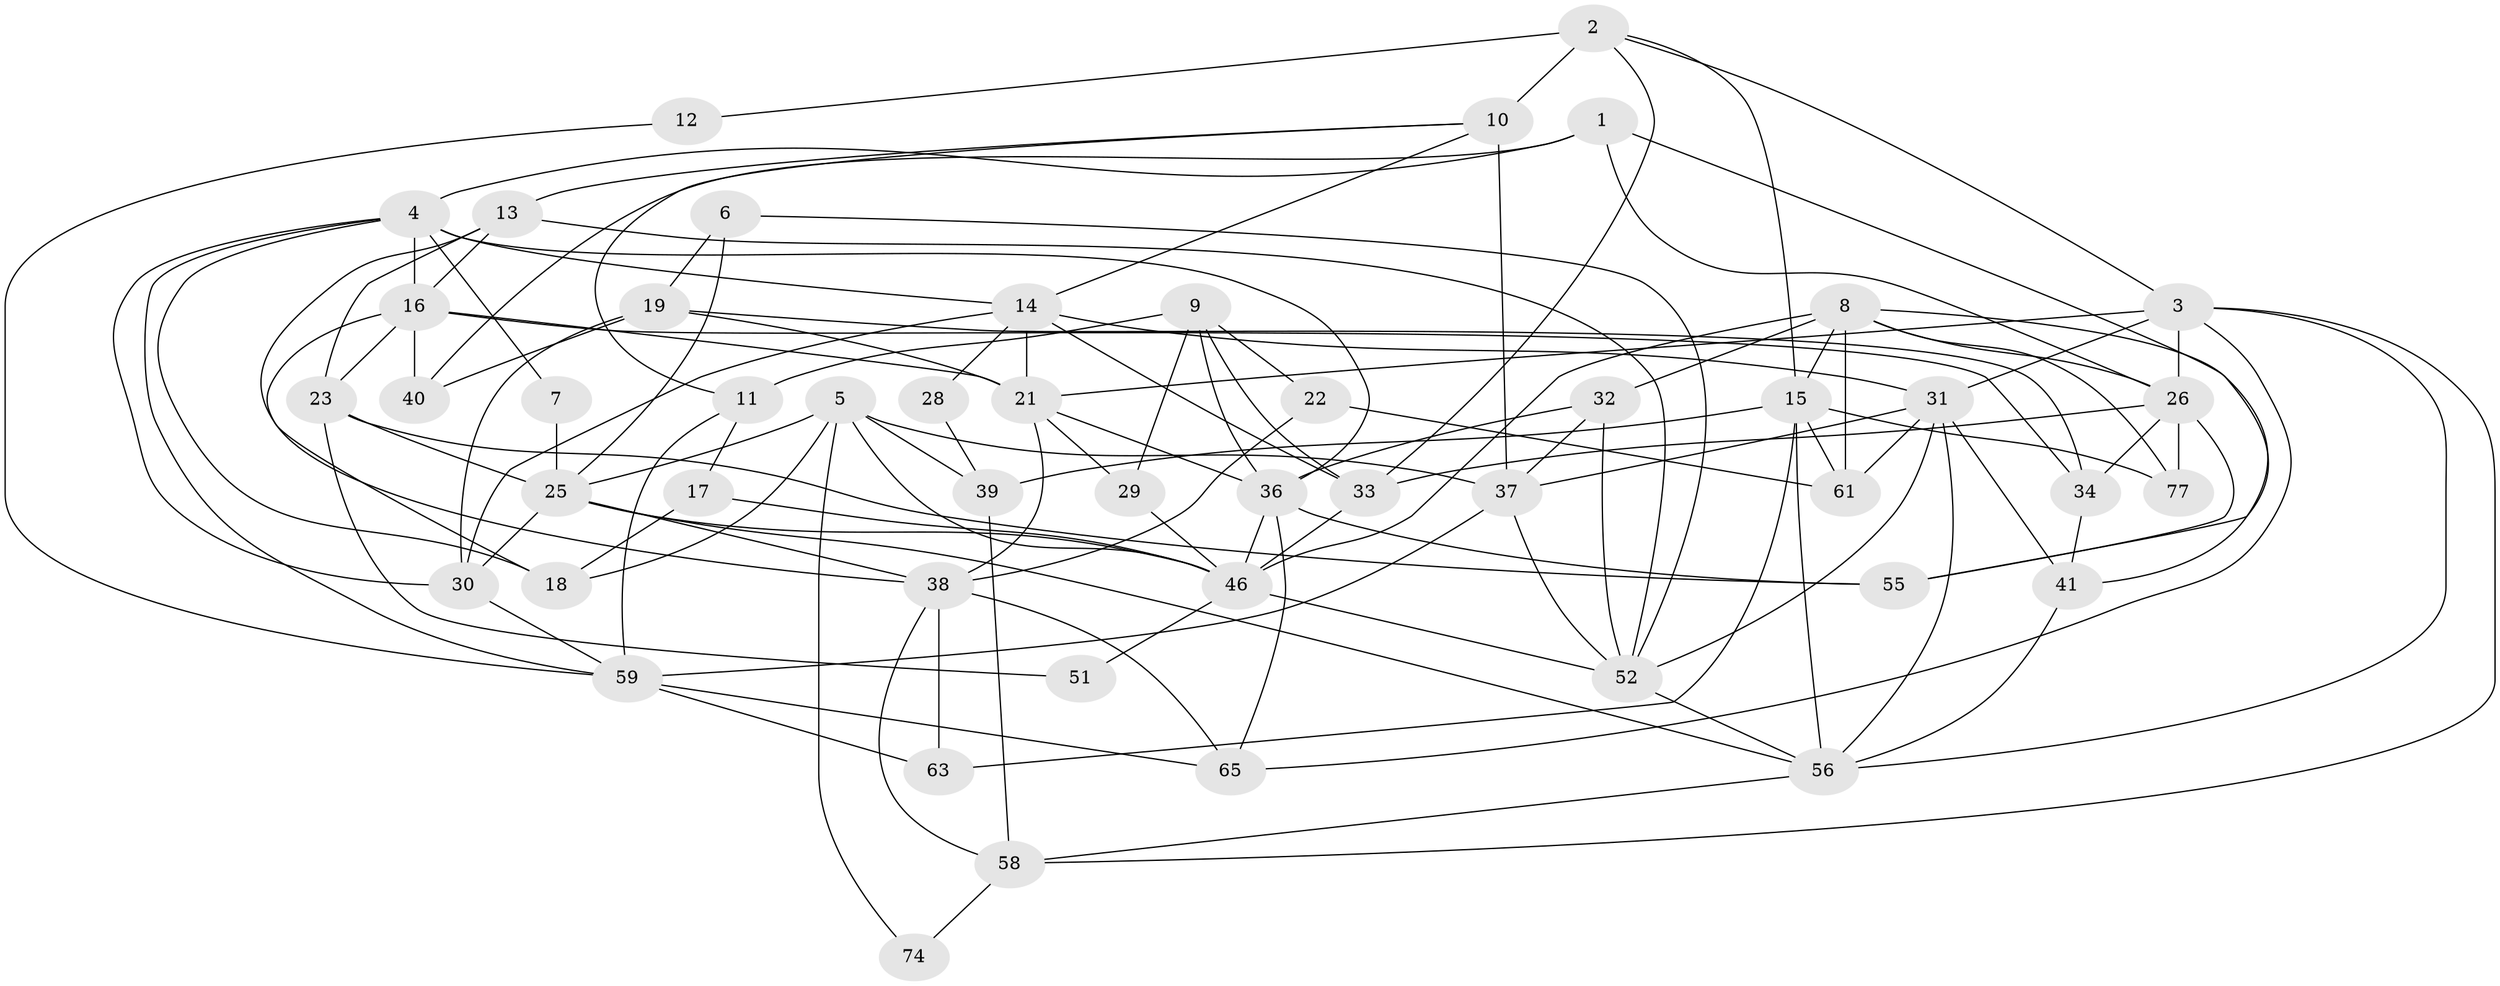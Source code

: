 // Generated by graph-tools (version 1.1) at 2025/23/03/03/25 07:23:56]
// undirected, 49 vertices, 122 edges
graph export_dot {
graph [start="1"]
  node [color=gray90,style=filled];
  1 [super="+67"];
  2 [super="+27"];
  3 [super="+42"];
  4 [super="+68"];
  5 [super="+76"];
  6;
  7;
  8 [super="+62"];
  9 [super="+47"];
  10 [super="+79"];
  11 [super="+20"];
  12;
  13 [super="+57"];
  14 [super="+66"];
  15 [super="+71"];
  16 [super="+43"];
  17;
  18;
  19 [super="+24"];
  21 [super="+75"];
  22;
  23 [super="+45"];
  25 [super="+35"];
  26 [super="+49"];
  28;
  29;
  30 [super="+64"];
  31 [super="+50"];
  32 [super="+44"];
  33;
  34;
  36 [super="+48"];
  37 [super="+53"];
  38 [super="+72"];
  39 [super="+70"];
  40;
  41 [super="+60"];
  46 [super="+78"];
  51;
  52 [super="+54"];
  55;
  56 [super="+73"];
  58;
  59 [super="+69"];
  61;
  63;
  65;
  74;
  77;
  1 -- 4;
  1 -- 40;
  1 -- 26;
  1 -- 55;
  2 -- 15;
  2 -- 10 [weight=2];
  2 -- 12;
  2 -- 33;
  2 -- 3;
  3 -- 58;
  3 -- 56;
  3 -- 21;
  3 -- 65;
  3 -- 26;
  3 -- 31;
  4 -- 14;
  4 -- 7;
  4 -- 18;
  4 -- 30;
  4 -- 59;
  4 -- 36;
  4 -- 16;
  5 -- 18;
  5 -- 46;
  5 -- 39;
  5 -- 74;
  5 -- 37;
  5 -- 25;
  6 -- 25;
  6 -- 19;
  6 -- 52;
  7 -- 25 [weight=2];
  8 -- 32;
  8 -- 15;
  8 -- 77;
  8 -- 61;
  8 -- 46;
  8 -- 26;
  8 -- 41;
  9 -- 36 [weight=2];
  9 -- 11;
  9 -- 33;
  9 -- 29;
  9 -- 22;
  10 -- 13;
  10 -- 37;
  10 -- 14;
  10 -- 11;
  11 -- 59;
  11 -- 17;
  12 -- 59;
  13 -- 52;
  13 -- 16;
  13 -- 38;
  13 -- 23;
  14 -- 33;
  14 -- 28;
  14 -- 21;
  14 -- 30;
  14 -- 31;
  15 -- 56;
  15 -- 77;
  15 -- 61;
  15 -- 63;
  15 -- 39;
  16 -- 40;
  16 -- 34;
  16 -- 21;
  16 -- 18;
  16 -- 23;
  17 -- 18;
  17 -- 46;
  19 -- 34;
  19 -- 40;
  19 -- 21;
  19 -- 30;
  21 -- 29;
  21 -- 36;
  21 -- 38;
  22 -- 38;
  22 -- 61;
  23 -- 25;
  23 -- 55;
  23 -- 51;
  25 -- 56;
  25 -- 38;
  25 -- 46;
  25 -- 30;
  26 -- 34;
  26 -- 55;
  26 -- 33;
  26 -- 77;
  28 -- 39;
  29 -- 46;
  30 -- 59;
  31 -- 61;
  31 -- 37;
  31 -- 56;
  31 -- 41;
  31 -- 52;
  32 -- 36;
  32 -- 37;
  32 -- 52;
  33 -- 46;
  34 -- 41;
  36 -- 65;
  36 -- 55;
  36 -- 46;
  37 -- 59;
  37 -- 52;
  38 -- 65;
  38 -- 58;
  38 -- 63;
  39 -- 58;
  41 -- 56;
  46 -- 51;
  46 -- 52;
  52 -- 56;
  56 -- 58;
  58 -- 74;
  59 -- 65;
  59 -- 63;
}
